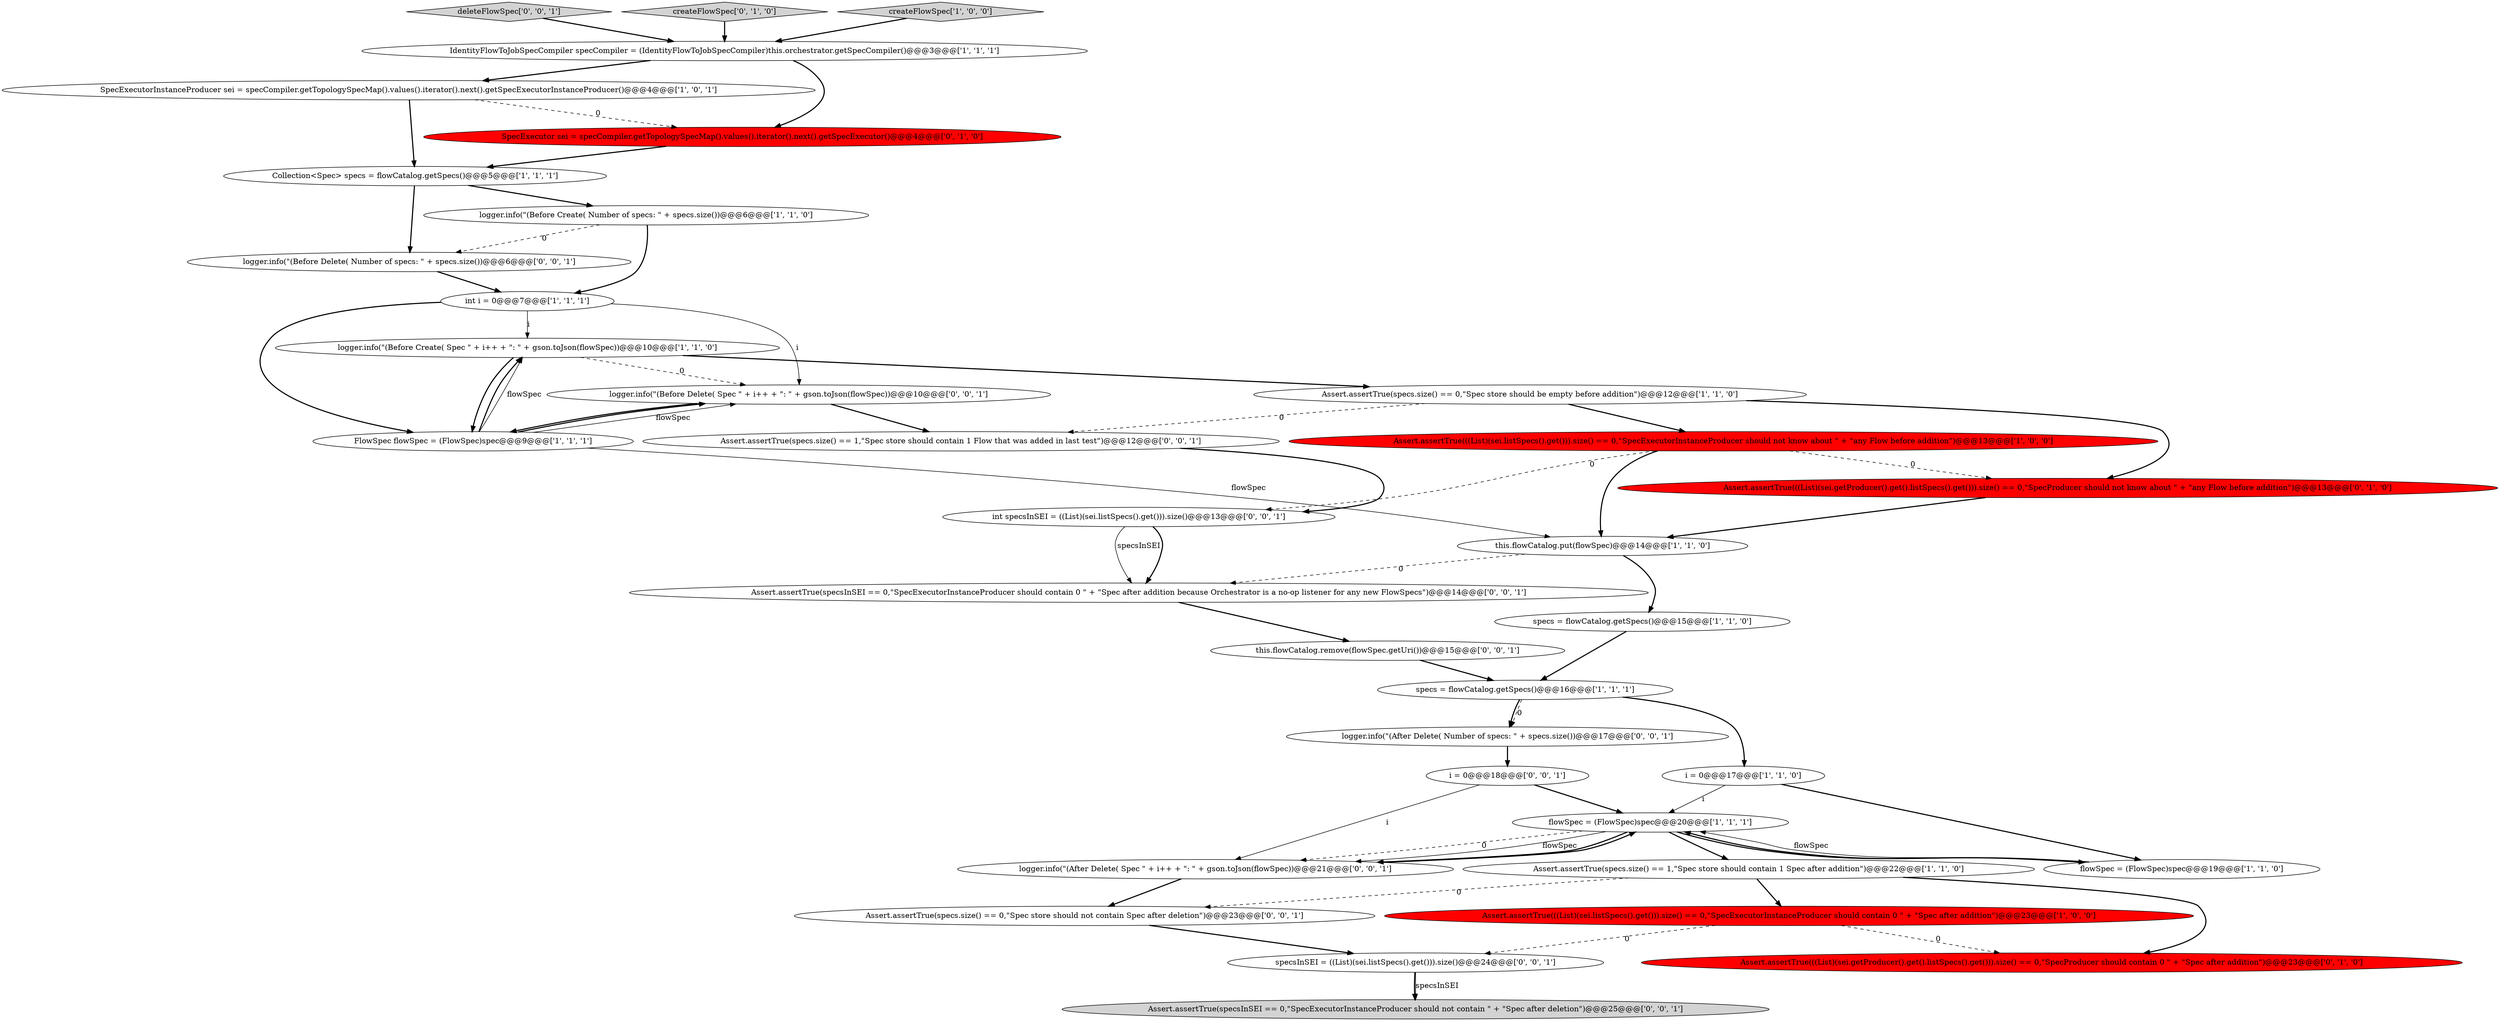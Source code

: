 digraph {
7 [style = filled, label = "logger.info(\"(Before Create( Spec \" + i++ + \": \" + gson.toJson(flowSpec))@@@10@@@['1', '1', '0']", fillcolor = white, shape = ellipse image = "AAA0AAABBB1BBB"];
18 [style = filled, label = "Assert.assertTrue(((List)(sei.getProducer().get().listSpecs().get())).size() == 0,\"SpecProducer should contain 0 \" + \"Spec after addition\")@@@23@@@['0', '1', '0']", fillcolor = red, shape = ellipse image = "AAA1AAABBB2BBB"];
9 [style = filled, label = "flowSpec = (FlowSpec)spec@@@20@@@['1', '1', '1']", fillcolor = white, shape = ellipse image = "AAA0AAABBB1BBB"];
32 [style = filled, label = "logger.info(\"(After Delete( Number of specs: \" + specs.size())@@@17@@@['0', '0', '1']", fillcolor = white, shape = ellipse image = "AAA0AAABBB3BBB"];
24 [style = filled, label = "deleteFlowSpec['0', '0', '1']", fillcolor = lightgray, shape = diamond image = "AAA0AAABBB3BBB"];
2 [style = filled, label = "SpecExecutorInstanceProducer sei = specCompiler.getTopologySpecMap().values().iterator().next().getSpecExecutorInstanceProducer()@@@4@@@['1', '0', '1']", fillcolor = white, shape = ellipse image = "AAA0AAABBB1BBB"];
21 [style = filled, label = "SpecExecutor sei = specCompiler.getTopologySpecMap().values().iterator().next().getSpecExecutor()@@@4@@@['0', '1', '0']", fillcolor = red, shape = ellipse image = "AAA1AAABBB2BBB"];
31 [style = filled, label = "Assert.assertTrue(specs.size() == 1,\"Spec store should contain 1 Flow that was added in last test\")@@@12@@@['0', '0', '1']", fillcolor = white, shape = ellipse image = "AAA0AAABBB3BBB"];
26 [style = filled, label = "Assert.assertTrue(specsInSEI == 0,\"SpecExecutorInstanceProducer should not contain \" + \"Spec after deletion\")@@@25@@@['0', '0', '1']", fillcolor = lightgray, shape = ellipse image = "AAA0AAABBB3BBB"];
3 [style = filled, label = "Collection<Spec> specs = flowCatalog.getSpecs()@@@5@@@['1', '1', '1']", fillcolor = white, shape = ellipse image = "AAA0AAABBB1BBB"];
13 [style = filled, label = "specs = flowCatalog.getSpecs()@@@16@@@['1', '1', '1']", fillcolor = white, shape = ellipse image = "AAA0AAABBB1BBB"];
30 [style = filled, label = "specsInSEI = ((List)(sei.listSpecs().get())).size()@@@24@@@['0', '0', '1']", fillcolor = white, shape = ellipse image = "AAA0AAABBB3BBB"];
27 [style = filled, label = "logger.info(\"(Before Delete( Spec \" + i++ + \": \" + gson.toJson(flowSpec))@@@10@@@['0', '0', '1']", fillcolor = white, shape = ellipse image = "AAA0AAABBB3BBB"];
29 [style = filled, label = "logger.info(\"(After Delete( Spec \" + i++ + \": \" + gson.toJson(flowSpec))@@@21@@@['0', '0', '1']", fillcolor = white, shape = ellipse image = "AAA0AAABBB3BBB"];
22 [style = filled, label = "this.flowCatalog.remove(flowSpec.getUri())@@@15@@@['0', '0', '1']", fillcolor = white, shape = ellipse image = "AAA0AAABBB3BBB"];
17 [style = filled, label = "i = 0@@@17@@@['1', '1', '0']", fillcolor = white, shape = ellipse image = "AAA0AAABBB1BBB"];
19 [style = filled, label = "createFlowSpec['0', '1', '0']", fillcolor = lightgray, shape = diamond image = "AAA0AAABBB2BBB"];
10 [style = filled, label = "Assert.assertTrue(specs.size() == 0,\"Spec store should be empty before addition\")@@@12@@@['1', '1', '0']", fillcolor = white, shape = ellipse image = "AAA0AAABBB1BBB"];
4 [style = filled, label = "Assert.assertTrue(((List)(sei.listSpecs().get())).size() == 0,\"SpecExecutorInstanceProducer should contain 0 \" + \"Spec after addition\")@@@23@@@['1', '0', '0']", fillcolor = red, shape = ellipse image = "AAA1AAABBB1BBB"];
23 [style = filled, label = "int specsInSEI = ((List)(sei.listSpecs().get())).size()@@@13@@@['0', '0', '1']", fillcolor = white, shape = ellipse image = "AAA0AAABBB3BBB"];
1 [style = filled, label = "createFlowSpec['1', '0', '0']", fillcolor = lightgray, shape = diamond image = "AAA0AAABBB1BBB"];
33 [style = filled, label = "Assert.assertTrue(specsInSEI == 0,\"SpecExecutorInstanceProducer should contain 0 \" + \"Spec after addition because Orchestrator is a no-op listener for any new FlowSpecs\")@@@14@@@['0', '0', '1']", fillcolor = white, shape = ellipse image = "AAA0AAABBB3BBB"];
34 [style = filled, label = "logger.info(\"(Before Delete( Number of specs: \" + specs.size())@@@6@@@['0', '0', '1']", fillcolor = white, shape = ellipse image = "AAA0AAABBB3BBB"];
12 [style = filled, label = "logger.info(\"(Before Create( Number of specs: \" + specs.size())@@@6@@@['1', '1', '0']", fillcolor = white, shape = ellipse image = "AAA0AAABBB1BBB"];
11 [style = filled, label = "Assert.assertTrue(specs.size() == 1,\"Spec store should contain 1 Spec after addition\")@@@22@@@['1', '1', '0']", fillcolor = white, shape = ellipse image = "AAA0AAABBB1BBB"];
25 [style = filled, label = "Assert.assertTrue(specs.size() == 0,\"Spec store should not contain Spec after deletion\")@@@23@@@['0', '0', '1']", fillcolor = white, shape = ellipse image = "AAA0AAABBB3BBB"];
0 [style = filled, label = "IdentityFlowToJobSpecCompiler specCompiler = (IdentityFlowToJobSpecCompiler)this.orchestrator.getSpecCompiler()@@@3@@@['1', '1', '1']", fillcolor = white, shape = ellipse image = "AAA0AAABBB1BBB"];
6 [style = filled, label = "specs = flowCatalog.getSpecs()@@@15@@@['1', '1', '0']", fillcolor = white, shape = ellipse image = "AAA0AAABBB1BBB"];
20 [style = filled, label = "Assert.assertTrue(((List)(sei.getProducer().get().listSpecs().get())).size() == 0,\"SpecProducer should not know about \" + \"any Flow before addition\")@@@13@@@['0', '1', '0']", fillcolor = red, shape = ellipse image = "AAA1AAABBB2BBB"];
5 [style = filled, label = "this.flowCatalog.put(flowSpec)@@@14@@@['1', '1', '0']", fillcolor = white, shape = ellipse image = "AAA0AAABBB1BBB"];
14 [style = filled, label = "Assert.assertTrue(((List)(sei.listSpecs().get())).size() == 0,\"SpecExecutorInstanceProducer should not know about \" + \"any Flow before addition\")@@@13@@@['1', '0', '0']", fillcolor = red, shape = ellipse image = "AAA1AAABBB1BBB"];
8 [style = filled, label = "FlowSpec flowSpec = (FlowSpec)spec@@@9@@@['1', '1', '1']", fillcolor = white, shape = ellipse image = "AAA0AAABBB1BBB"];
16 [style = filled, label = "int i = 0@@@7@@@['1', '1', '1']", fillcolor = white, shape = ellipse image = "AAA0AAABBB1BBB"];
28 [style = filled, label = "i = 0@@@18@@@['0', '0', '1']", fillcolor = white, shape = ellipse image = "AAA0AAABBB3BBB"];
15 [style = filled, label = "flowSpec = (FlowSpec)spec@@@19@@@['1', '1', '0']", fillcolor = white, shape = ellipse image = "AAA0AAABBB1BBB"];
8->7 [style = solid, label="flowSpec"];
16->7 [style = solid, label="i"];
4->18 [style = dashed, label="0"];
8->5 [style = solid, label="flowSpec"];
10->20 [style = bold, label=""];
31->23 [style = bold, label=""];
13->32 [style = bold, label=""];
9->11 [style = bold, label=""];
16->8 [style = bold, label=""];
10->14 [style = bold, label=""];
7->10 [style = bold, label=""];
24->0 [style = bold, label=""];
25->30 [style = bold, label=""];
2->3 [style = bold, label=""];
11->4 [style = bold, label=""];
0->2 [style = bold, label=""];
29->9 [style = bold, label=""];
30->26 [style = bold, label=""];
10->31 [style = dashed, label="0"];
14->20 [style = dashed, label="0"];
27->31 [style = bold, label=""];
28->9 [style = bold, label=""];
29->25 [style = bold, label=""];
4->30 [style = dashed, label="0"];
12->16 [style = bold, label=""];
1->0 [style = bold, label=""];
0->21 [style = bold, label=""];
3->12 [style = bold, label=""];
23->33 [style = solid, label="specsInSEI"];
28->29 [style = solid, label="i"];
7->8 [style = bold, label=""];
30->26 [style = solid, label="specsInSEI"];
17->9 [style = solid, label="i"];
8->27 [style = solid, label="flowSpec"];
11->18 [style = bold, label=""];
8->7 [style = bold, label=""];
19->0 [style = bold, label=""];
20->5 [style = bold, label=""];
13->32 [style = dashed, label="0"];
3->34 [style = bold, label=""];
7->27 [style = dashed, label="0"];
13->17 [style = bold, label=""];
16->27 [style = solid, label="i"];
14->23 [style = dashed, label="0"];
23->33 [style = bold, label=""];
9->29 [style = dashed, label="0"];
5->6 [style = bold, label=""];
2->21 [style = dashed, label="0"];
15->9 [style = bold, label=""];
9->15 [style = bold, label=""];
6->13 [style = bold, label=""];
34->16 [style = bold, label=""];
15->9 [style = solid, label="flowSpec"];
5->33 [style = dashed, label="0"];
17->15 [style = bold, label=""];
11->25 [style = dashed, label="0"];
9->29 [style = solid, label="flowSpec"];
22->13 [style = bold, label=""];
8->27 [style = bold, label=""];
9->29 [style = bold, label=""];
32->28 [style = bold, label=""];
12->34 [style = dashed, label="0"];
27->8 [style = bold, label=""];
33->22 [style = bold, label=""];
21->3 [style = bold, label=""];
14->5 [style = bold, label=""];
}
